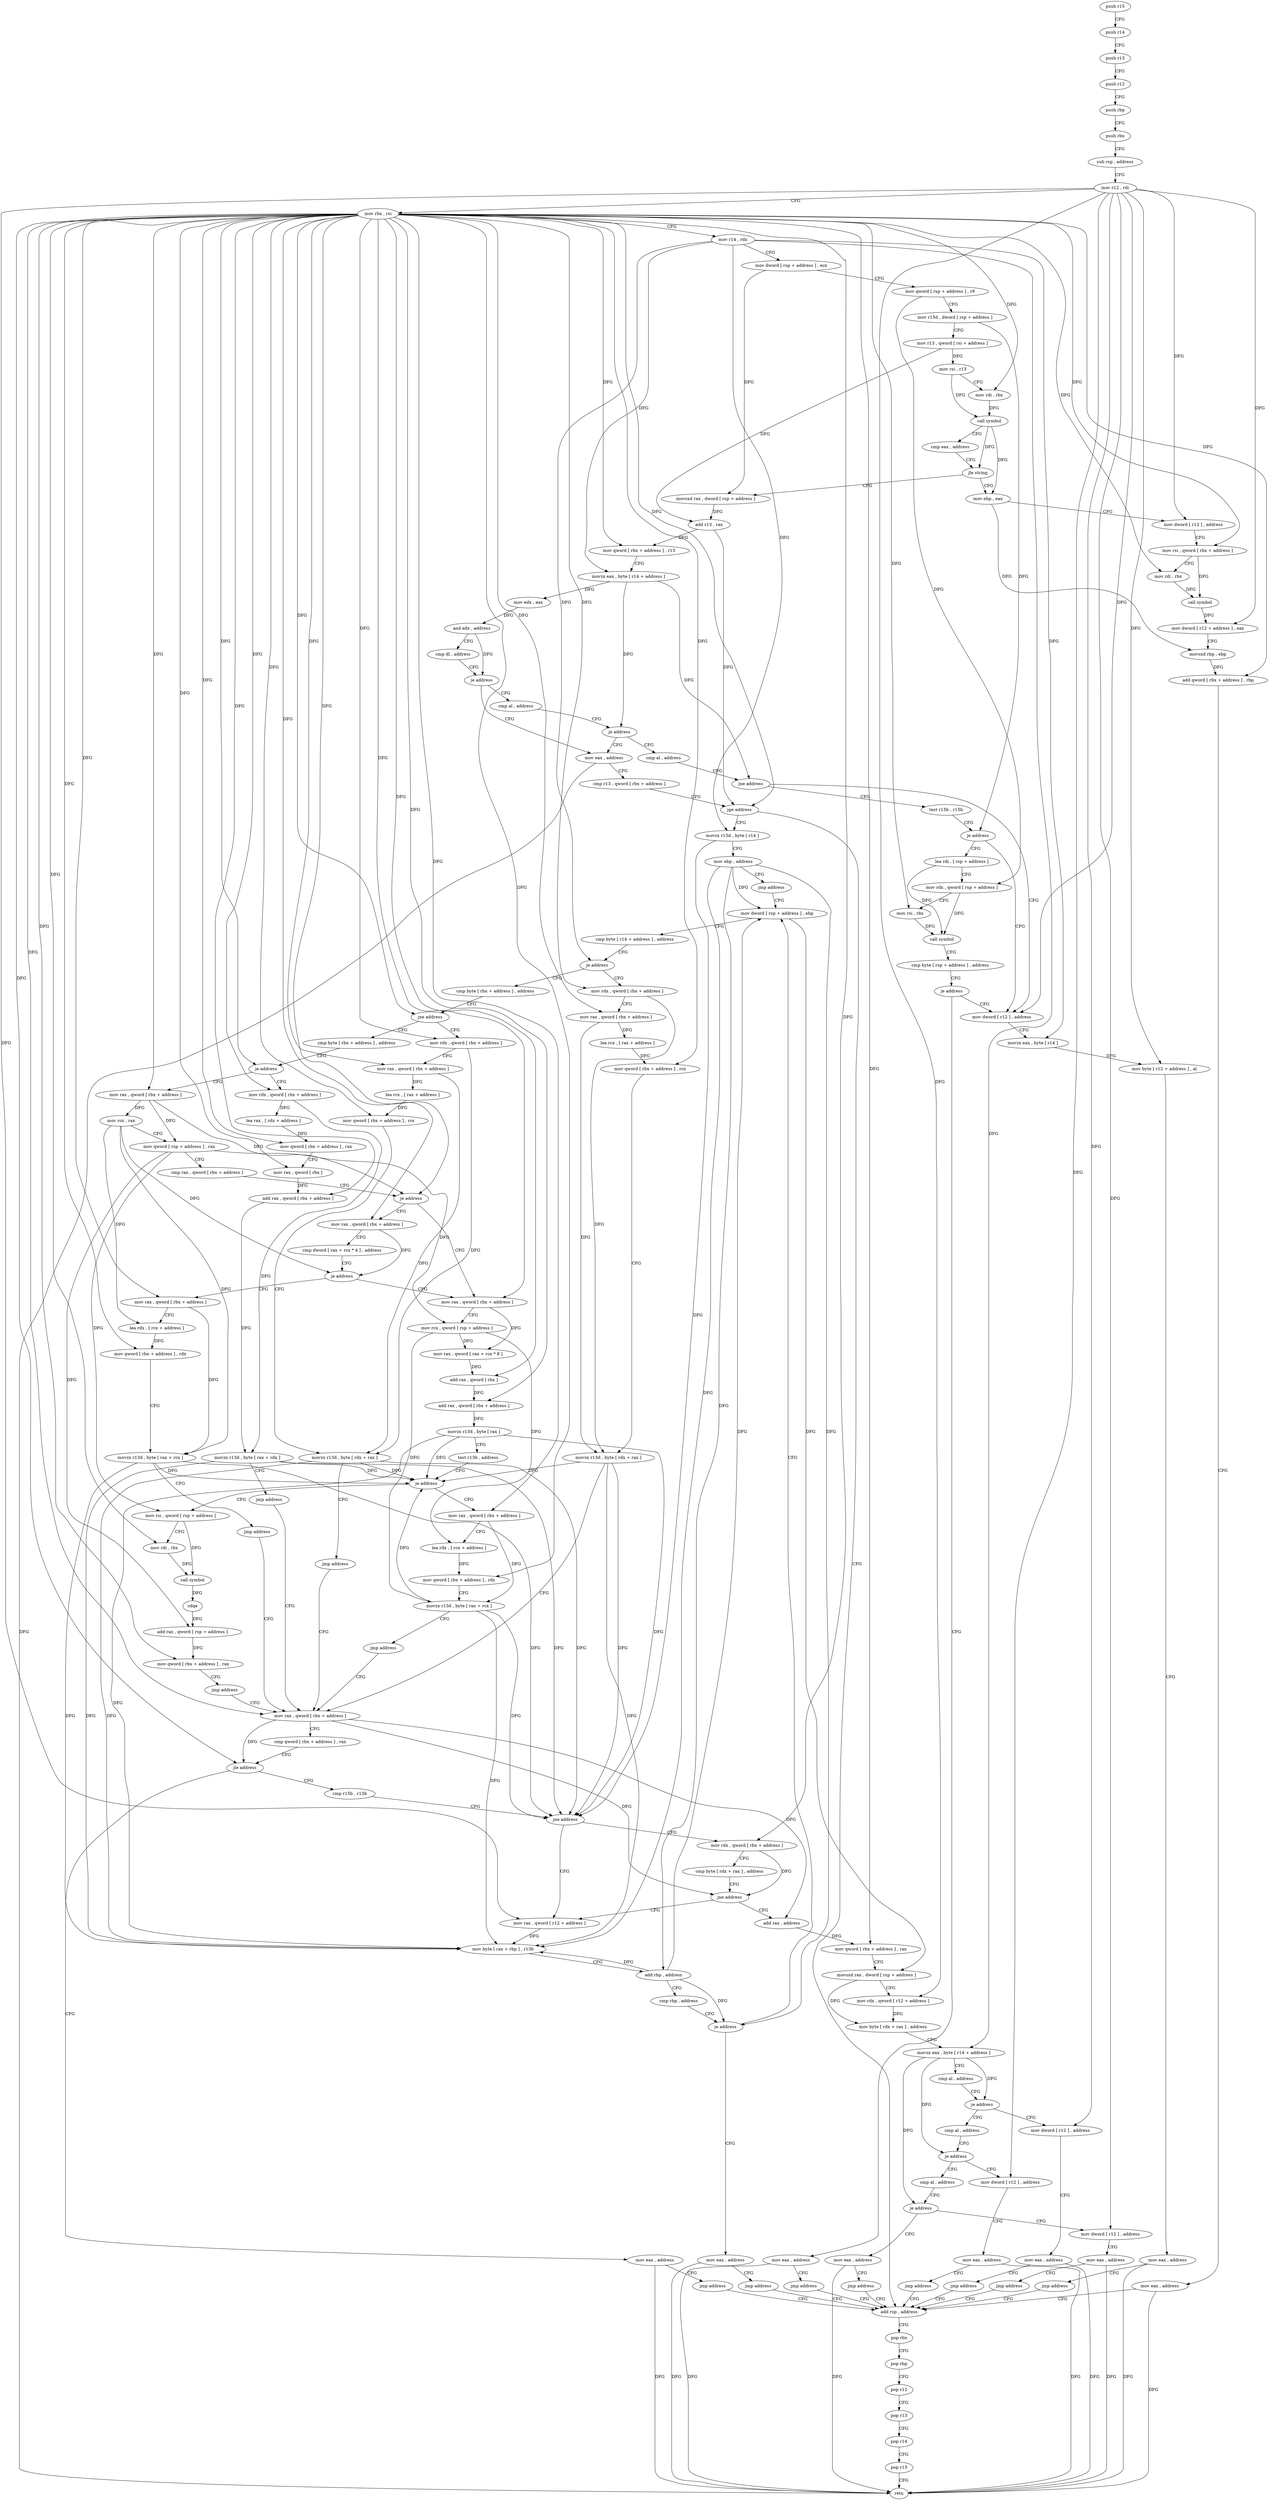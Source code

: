 digraph "func" {
"4232204" [label = "push r15" ]
"4232206" [label = "push r14" ]
"4232208" [label = "push r13" ]
"4232210" [label = "push r12" ]
"4232212" [label = "push rbp" ]
"4232213" [label = "push rbx" ]
"4232214" [label = "sub rsp , address" ]
"4232218" [label = "mov r12 , rdi" ]
"4232221" [label = "mov rbx , rsi" ]
"4232224" [label = "mov r14 , rdx" ]
"4232227" [label = "mov dword [ rsp + address ] , ecx" ]
"4232231" [label = "mov qword [ rsp + address ] , r9" ]
"4232236" [label = "mov r15d , dword [ rsp + address ]" ]
"4232241" [label = "mov r13 , qword [ rsi + address ]" ]
"4232245" [label = "mov rsi , r13" ]
"4232248" [label = "mov rdi , rbx" ]
"4232251" [label = "call symbol" ]
"4232256" [label = "cmp eax , address" ]
"4232259" [label = "jle string" ]
"4232315" [label = "movsxd rax , dword [ rsp + address ]" ]
"4232261" [label = "mov ebp , eax" ]
"4232320" [label = "add r13 , rax" ]
"4232323" [label = "mov qword [ rbx + address ] , r13" ]
"4232327" [label = "movzx eax , byte [ r14 + address ]" ]
"4232332" [label = "mov edx , eax" ]
"4232334" [label = "and edx , address" ]
"4232337" [label = "cmp dl , address" ]
"4232340" [label = "je address" ]
"4232383" [label = "mov eax , address" ]
"4232342" [label = "cmp al , address" ]
"4232263" [label = "mov dword [ r12 ] , address" ]
"4232271" [label = "mov rsi , qword [ rbx + address ]" ]
"4232275" [label = "mov rdi , rbx" ]
"4232278" [label = "call symbol" ]
"4232283" [label = "mov dword [ r12 + address ] , eax" ]
"4232288" [label = "movsxd rbp , ebp" ]
"4232291" [label = "add qword [ rbx + address ] , rbp" ]
"4232295" [label = "mov eax , address" ]
"4232300" [label = "add rsp , address" ]
"4232388" [label = "cmp r13 , qword [ rbx + address ]" ]
"4232392" [label = "jge address" ]
"4232394" [label = "movzx r15d , byte [ r14 ]" ]
"4232344" [label = "je address" ]
"4232346" [label = "cmp al , address" ]
"4232304" [label = "pop rbx" ]
"4232305" [label = "pop rbp" ]
"4232306" [label = "pop r12" ]
"4232308" [label = "pop r13" ]
"4232310" [label = "pop r14" ]
"4232312" [label = "pop r15" ]
"4232314" [label = "retn" ]
"4232398" [label = "mov ebp , address" ]
"4232403" [label = "jmp address" ]
"4232626" [label = "mov dword [ rsp + address ] , ebp" ]
"4232348" [label = "jne address" ]
"4232359" [label = "mov dword [ r12 ] , address" ]
"4232350" [label = "test r15b , r15b" ]
"4232630" [label = "cmp byte [ r14 + address ] , address" ]
"4232635" [label = "je address" ]
"4232408" [label = "cmp byte [ rbx + address ] , address" ]
"4232641" [label = "mov rdx , qword [ rbx + address ]" ]
"4232367" [label = "movzx eax , byte [ r14 ]" ]
"4232371" [label = "mov byte [ r12 + address ] , al" ]
"4232376" [label = "mov eax , address" ]
"4232381" [label = "jmp address" ]
"4232353" [label = "je address" ]
"4232794" [label = "lea rdi , [ rsp + address ]" ]
"4232415" [label = "jne address" ]
"4232443" [label = "cmp byte [ rbx + address ] , address" ]
"4232417" [label = "mov rdx , qword [ rbx + address ]" ]
"4232645" [label = "mov rax , qword [ rbx + address ]" ]
"4232649" [label = "lea rcx , [ rax + address ]" ]
"4232653" [label = "mov qword [ rbx + address ] , rcx" ]
"4232657" [label = "movzx r13d , byte [ rdx + rax ]" ]
"4232662" [label = "mov rax , qword [ rbx + address ]" ]
"4232799" [label = "mov rdx , qword [ rsp + address ]" ]
"4232804" [label = "mov rsi , rbx" ]
"4232807" [label = "call symbol" ]
"4232812" [label = "cmp byte [ rsp + address ] , address" ]
"4232817" [label = "je address" ]
"4232823" [label = "mov eax , address" ]
"4232450" [label = "je address" ]
"4232577" [label = "mov rdx , qword [ rbx + address ]" ]
"4232452" [label = "mov rax , qword [ rbx + address ]" ]
"4232421" [label = "mov rax , qword [ rbx + address ]" ]
"4232425" [label = "lea rcx , [ rax + address ]" ]
"4232429" [label = "mov qword [ rbx + address ] , rcx" ]
"4232433" [label = "movzx r13d , byte [ rdx + rax ]" ]
"4232438" [label = "jmp address" ]
"4232833" [label = "mov eax , address" ]
"4232838" [label = "jmp address" ]
"4232676" [label = "cmp r15b , r13b" ]
"4232679" [label = "jne address" ]
"4232603" [label = "mov rax , qword [ r12 + address ]" ]
"4232681" [label = "mov rdx , qword [ rbx + address ]" ]
"4232828" [label = "jmp address" ]
"4232581" [label = "lea rax , [ rdx + address ]" ]
"4232585" [label = "mov qword [ rbx + address ] , rax" ]
"4232589" [label = "mov rax , qword [ rbx ]" ]
"4232592" [label = "add rax , qword [ rbx + address ]" ]
"4232596" [label = "movzx r13d , byte [ rax + rdx ]" ]
"4232601" [label = "jmp address" ]
"4232456" [label = "mov rcx , rax" ]
"4232459" [label = "mov qword [ rsp + address ] , rax" ]
"4232464" [label = "cmp rax , qword [ rbx + address ]" ]
"4232468" [label = "je address" ]
"4232480" [label = "mov rax , qword [ rbx + address ]" ]
"4232470" [label = "mov rax , qword [ rbx + address ]" ]
"4232666" [label = "cmp qword [ rbx + address ] , rax" ]
"4232670" [label = "jle address" ]
"4232608" [label = "mov byte [ rax + rbp ] , r13b" ]
"4232612" [label = "add rbp , address" ]
"4232616" [label = "cmp rbp , address" ]
"4232620" [label = "je address" ]
"4232843" [label = "mov eax , address" ]
"4232685" [label = "cmp byte [ rdx + rax ] , address" ]
"4232689" [label = "jne address" ]
"4232691" [label = "add rax , address" ]
"4232484" [label = "mov rcx , qword [ rsp + address ]" ]
"4232489" [label = "mov rax , qword [ rax + rcx * 8 ]" ]
"4232493" [label = "add rax , qword [ rbx ]" ]
"4232496" [label = "add rax , qword [ rbx + address ]" ]
"4232500" [label = "movzx r13d , byte [ rax ]" ]
"4232504" [label = "test r13b , address" ]
"4232508" [label = "je address" ]
"4232551" [label = "mov rsi , qword [ rsp + address ]" ]
"4232510" [label = "mov rax , qword [ rbx + address ]" ]
"4232474" [label = "cmp dword [ rax + rcx * 4 ] , address" ]
"4232478" [label = "je address" ]
"4232532" [label = "mov rax , qword [ rbx + address ]" ]
"4232848" [label = "jmp address" ]
"4232695" [label = "mov qword [ rbx + address ] , rax" ]
"4232699" [label = "movsxd rax , dword [ rsp + address ]" ]
"4232704" [label = "mov rdx , qword [ r12 + address ]" ]
"4232709" [label = "mov byte [ rdx + rax ] , address" ]
"4232713" [label = "movzx eax , byte [ r14 + address ]" ]
"4232718" [label = "cmp al , address" ]
"4232720" [label = "je address" ]
"4232758" [label = "mov dword [ r12 ] , address" ]
"4232722" [label = "cmp al , address" ]
"4232556" [label = "mov rdi , rbx" ]
"4232559" [label = "call symbol" ]
"4232564" [label = "cdqe" ]
"4232566" [label = "add rax , qword [ rsp + address ]" ]
"4232571" [label = "mov qword [ rbx + address ] , rax" ]
"4232575" [label = "jmp address" ]
"4232514" [label = "lea rdx , [ rcx + address ]" ]
"4232518" [label = "mov qword [ rbx + address ] , rdx" ]
"4232522" [label = "movzx r13d , byte [ rax + rcx ]" ]
"4232527" [label = "jmp address" ]
"4232536" [label = "lea rdx , [ rcx + address ]" ]
"4232540" [label = "mov qword [ rbx + address ] , rdx" ]
"4232544" [label = "movzx r13d , byte [ rax + rcx ]" ]
"4232549" [label = "jmp address" ]
"4232766" [label = "mov eax , address" ]
"4232771" [label = "jmp address" ]
"4232724" [label = "je address" ]
"4232776" [label = "mov dword [ r12 ] , address" ]
"4232726" [label = "cmp al , address" ]
"4232784" [label = "mov eax , address" ]
"4232789" [label = "jmp address" ]
"4232728" [label = "je address" ]
"4232740" [label = "mov dword [ r12 ] , address" ]
"4232730" [label = "mov eax , address" ]
"4232748" [label = "mov eax , address" ]
"4232753" [label = "jmp address" ]
"4232735" [label = "jmp address" ]
"4232204" -> "4232206" [ label = "CFG" ]
"4232206" -> "4232208" [ label = "CFG" ]
"4232208" -> "4232210" [ label = "CFG" ]
"4232210" -> "4232212" [ label = "CFG" ]
"4232212" -> "4232213" [ label = "CFG" ]
"4232213" -> "4232214" [ label = "CFG" ]
"4232214" -> "4232218" [ label = "CFG" ]
"4232218" -> "4232221" [ label = "CFG" ]
"4232218" -> "4232263" [ label = "DFG" ]
"4232218" -> "4232283" [ label = "DFG" ]
"4232218" -> "4232359" [ label = "DFG" ]
"4232218" -> "4232371" [ label = "DFG" ]
"4232218" -> "4232603" [ label = "DFG" ]
"4232218" -> "4232704" [ label = "DFG" ]
"4232218" -> "4232758" [ label = "DFG" ]
"4232218" -> "4232776" [ label = "DFG" ]
"4232218" -> "4232740" [ label = "DFG" ]
"4232221" -> "4232224" [ label = "CFG" ]
"4232221" -> "4232248" [ label = "DFG" ]
"4232221" -> "4232323" [ label = "DFG" ]
"4232221" -> "4232271" [ label = "DFG" ]
"4232221" -> "4232275" [ label = "DFG" ]
"4232221" -> "4232291" [ label = "DFG" ]
"4232221" -> "4232392" [ label = "DFG" ]
"4232221" -> "4232415" [ label = "DFG" ]
"4232221" -> "4232641" [ label = "DFG" ]
"4232221" -> "4232645" [ label = "DFG" ]
"4232221" -> "4232653" [ label = "DFG" ]
"4232221" -> "4232804" [ label = "DFG" ]
"4232221" -> "4232450" [ label = "DFG" ]
"4232221" -> "4232417" [ label = "DFG" ]
"4232221" -> "4232421" [ label = "DFG" ]
"4232221" -> "4232429" [ label = "DFG" ]
"4232221" -> "4232662" [ label = "DFG" ]
"4232221" -> "4232670" [ label = "DFG" ]
"4232221" -> "4232577" [ label = "DFG" ]
"4232221" -> "4232585" [ label = "DFG" ]
"4232221" -> "4232589" [ label = "DFG" ]
"4232221" -> "4232592" [ label = "DFG" ]
"4232221" -> "4232452" [ label = "DFG" ]
"4232221" -> "4232468" [ label = "DFG" ]
"4232221" -> "4232480" [ label = "DFG" ]
"4232221" -> "4232493" [ label = "DFG" ]
"4232221" -> "4232496" [ label = "DFG" ]
"4232221" -> "4232470" [ label = "DFG" ]
"4232221" -> "4232681" [ label = "DFG" ]
"4232221" -> "4232556" [ label = "DFG" ]
"4232221" -> "4232571" [ label = "DFG" ]
"4232221" -> "4232510" [ label = "DFG" ]
"4232221" -> "4232518" [ label = "DFG" ]
"4232221" -> "4232532" [ label = "DFG" ]
"4232221" -> "4232540" [ label = "DFG" ]
"4232221" -> "4232695" [ label = "DFG" ]
"4232224" -> "4232227" [ label = "CFG" ]
"4232224" -> "4232327" [ label = "DFG" ]
"4232224" -> "4232394" [ label = "DFG" ]
"4232224" -> "4232635" [ label = "DFG" ]
"4232224" -> "4232367" [ label = "DFG" ]
"4232224" -> "4232713" [ label = "DFG" ]
"4232227" -> "4232231" [ label = "CFG" ]
"4232227" -> "4232315" [ label = "DFG" ]
"4232231" -> "4232236" [ label = "CFG" ]
"4232231" -> "4232799" [ label = "DFG" ]
"4232236" -> "4232241" [ label = "CFG" ]
"4232236" -> "4232353" [ label = "DFG" ]
"4232241" -> "4232245" [ label = "DFG" ]
"4232241" -> "4232320" [ label = "DFG" ]
"4232245" -> "4232248" [ label = "CFG" ]
"4232245" -> "4232251" [ label = "DFG" ]
"4232248" -> "4232251" [ label = "DFG" ]
"4232251" -> "4232256" [ label = "CFG" ]
"4232251" -> "4232259" [ label = "DFG" ]
"4232251" -> "4232261" [ label = "DFG" ]
"4232256" -> "4232259" [ label = "CFG" ]
"4232259" -> "4232315" [ label = "CFG" ]
"4232259" -> "4232261" [ label = "CFG" ]
"4232315" -> "4232320" [ label = "DFG" ]
"4232261" -> "4232263" [ label = "CFG" ]
"4232261" -> "4232288" [ label = "DFG" ]
"4232320" -> "4232323" [ label = "DFG" ]
"4232320" -> "4232392" [ label = "DFG" ]
"4232323" -> "4232327" [ label = "CFG" ]
"4232327" -> "4232332" [ label = "DFG" ]
"4232327" -> "4232344" [ label = "DFG" ]
"4232327" -> "4232348" [ label = "DFG" ]
"4232332" -> "4232334" [ label = "DFG" ]
"4232334" -> "4232337" [ label = "CFG" ]
"4232334" -> "4232340" [ label = "DFG" ]
"4232337" -> "4232340" [ label = "CFG" ]
"4232340" -> "4232383" [ label = "CFG" ]
"4232340" -> "4232342" [ label = "CFG" ]
"4232383" -> "4232388" [ label = "CFG" ]
"4232383" -> "4232314" [ label = "DFG" ]
"4232342" -> "4232344" [ label = "CFG" ]
"4232263" -> "4232271" [ label = "CFG" ]
"4232271" -> "4232275" [ label = "CFG" ]
"4232271" -> "4232278" [ label = "DFG" ]
"4232275" -> "4232278" [ label = "DFG" ]
"4232278" -> "4232283" [ label = "DFG" ]
"4232283" -> "4232288" [ label = "CFG" ]
"4232288" -> "4232291" [ label = "DFG" ]
"4232291" -> "4232295" [ label = "CFG" ]
"4232295" -> "4232300" [ label = "CFG" ]
"4232295" -> "4232314" [ label = "DFG" ]
"4232300" -> "4232304" [ label = "CFG" ]
"4232388" -> "4232392" [ label = "CFG" ]
"4232392" -> "4232300" [ label = "CFG" ]
"4232392" -> "4232394" [ label = "CFG" ]
"4232394" -> "4232398" [ label = "CFG" ]
"4232394" -> "4232679" [ label = "DFG" ]
"4232344" -> "4232383" [ label = "CFG" ]
"4232344" -> "4232346" [ label = "CFG" ]
"4232346" -> "4232348" [ label = "CFG" ]
"4232304" -> "4232305" [ label = "CFG" ]
"4232305" -> "4232306" [ label = "CFG" ]
"4232306" -> "4232308" [ label = "CFG" ]
"4232308" -> "4232310" [ label = "CFG" ]
"4232310" -> "4232312" [ label = "CFG" ]
"4232312" -> "4232314" [ label = "CFG" ]
"4232398" -> "4232403" [ label = "CFG" ]
"4232398" -> "4232626" [ label = "DFG" ]
"4232398" -> "4232608" [ label = "DFG" ]
"4232398" -> "4232612" [ label = "DFG" ]
"4232398" -> "4232620" [ label = "DFG" ]
"4232403" -> "4232626" [ label = "CFG" ]
"4232626" -> "4232630" [ label = "CFG" ]
"4232626" -> "4232699" [ label = "DFG" ]
"4232348" -> "4232359" [ label = "CFG" ]
"4232348" -> "4232350" [ label = "CFG" ]
"4232359" -> "4232367" [ label = "CFG" ]
"4232350" -> "4232353" [ label = "CFG" ]
"4232630" -> "4232635" [ label = "CFG" ]
"4232635" -> "4232408" [ label = "CFG" ]
"4232635" -> "4232641" [ label = "CFG" ]
"4232408" -> "4232415" [ label = "CFG" ]
"4232641" -> "4232645" [ label = "CFG" ]
"4232641" -> "4232657" [ label = "DFG" ]
"4232367" -> "4232371" [ label = "DFG" ]
"4232371" -> "4232376" [ label = "CFG" ]
"4232376" -> "4232381" [ label = "CFG" ]
"4232376" -> "4232314" [ label = "DFG" ]
"4232381" -> "4232300" [ label = "CFG" ]
"4232353" -> "4232794" [ label = "CFG" ]
"4232353" -> "4232359" [ label = "CFG" ]
"4232794" -> "4232799" [ label = "CFG" ]
"4232794" -> "4232807" [ label = "DFG" ]
"4232415" -> "4232443" [ label = "CFG" ]
"4232415" -> "4232417" [ label = "CFG" ]
"4232443" -> "4232450" [ label = "CFG" ]
"4232417" -> "4232421" [ label = "CFG" ]
"4232417" -> "4232433" [ label = "DFG" ]
"4232645" -> "4232649" [ label = "DFG" ]
"4232645" -> "4232657" [ label = "DFG" ]
"4232649" -> "4232653" [ label = "DFG" ]
"4232653" -> "4232657" [ label = "CFG" ]
"4232657" -> "4232662" [ label = "CFG" ]
"4232657" -> "4232679" [ label = "DFG" ]
"4232657" -> "4232508" [ label = "DFG" ]
"4232657" -> "4232608" [ label = "DFG" ]
"4232662" -> "4232666" [ label = "CFG" ]
"4232662" -> "4232670" [ label = "DFG" ]
"4232662" -> "4232689" [ label = "DFG" ]
"4232662" -> "4232691" [ label = "DFG" ]
"4232799" -> "4232804" [ label = "CFG" ]
"4232799" -> "4232807" [ label = "DFG" ]
"4232804" -> "4232807" [ label = "DFG" ]
"4232807" -> "4232812" [ label = "CFG" ]
"4232812" -> "4232817" [ label = "CFG" ]
"4232817" -> "4232359" [ label = "CFG" ]
"4232817" -> "4232823" [ label = "CFG" ]
"4232823" -> "4232828" [ label = "CFG" ]
"4232823" -> "4232314" [ label = "DFG" ]
"4232450" -> "4232577" [ label = "CFG" ]
"4232450" -> "4232452" [ label = "CFG" ]
"4232577" -> "4232581" [ label = "DFG" ]
"4232577" -> "4232596" [ label = "DFG" ]
"4232452" -> "4232456" [ label = "DFG" ]
"4232452" -> "4232459" [ label = "DFG" ]
"4232452" -> "4232468" [ label = "DFG" ]
"4232421" -> "4232425" [ label = "DFG" ]
"4232421" -> "4232433" [ label = "DFG" ]
"4232425" -> "4232429" [ label = "DFG" ]
"4232429" -> "4232433" [ label = "CFG" ]
"4232433" -> "4232438" [ label = "CFG" ]
"4232433" -> "4232679" [ label = "DFG" ]
"4232433" -> "4232508" [ label = "DFG" ]
"4232433" -> "4232608" [ label = "DFG" ]
"4232438" -> "4232662" [ label = "CFG" ]
"4232833" -> "4232838" [ label = "CFG" ]
"4232833" -> "4232314" [ label = "DFG" ]
"4232838" -> "4232300" [ label = "CFG" ]
"4232676" -> "4232679" [ label = "CFG" ]
"4232679" -> "4232603" [ label = "CFG" ]
"4232679" -> "4232681" [ label = "CFG" ]
"4232603" -> "4232608" [ label = "DFG" ]
"4232681" -> "4232685" [ label = "CFG" ]
"4232681" -> "4232689" [ label = "DFG" ]
"4232828" -> "4232300" [ label = "CFG" ]
"4232581" -> "4232585" [ label = "DFG" ]
"4232585" -> "4232589" [ label = "CFG" ]
"4232589" -> "4232592" [ label = "DFG" ]
"4232592" -> "4232596" [ label = "DFG" ]
"4232596" -> "4232601" [ label = "CFG" ]
"4232596" -> "4232679" [ label = "DFG" ]
"4232596" -> "4232508" [ label = "DFG" ]
"4232596" -> "4232608" [ label = "DFG" ]
"4232601" -> "4232662" [ label = "CFG" ]
"4232456" -> "4232459" [ label = "CFG" ]
"4232456" -> "4232478" [ label = "DFG" ]
"4232456" -> "4232536" [ label = "DFG" ]
"4232456" -> "4232544" [ label = "DFG" ]
"4232459" -> "4232464" [ label = "CFG" ]
"4232459" -> "4232484" [ label = "DFG" ]
"4232459" -> "4232551" [ label = "DFG" ]
"4232459" -> "4232566" [ label = "DFG" ]
"4232464" -> "4232468" [ label = "CFG" ]
"4232468" -> "4232480" [ label = "CFG" ]
"4232468" -> "4232470" [ label = "CFG" ]
"4232480" -> "4232484" [ label = "CFG" ]
"4232480" -> "4232489" [ label = "DFG" ]
"4232470" -> "4232474" [ label = "CFG" ]
"4232470" -> "4232478" [ label = "DFG" ]
"4232666" -> "4232670" [ label = "CFG" ]
"4232670" -> "4232833" [ label = "CFG" ]
"4232670" -> "4232676" [ label = "CFG" ]
"4232608" -> "4232612" [ label = "CFG" ]
"4232612" -> "4232616" [ label = "CFG" ]
"4232612" -> "4232626" [ label = "DFG" ]
"4232612" -> "4232608" [ label = "DFG" ]
"4232612" -> "4232620" [ label = "DFG" ]
"4232616" -> "4232620" [ label = "CFG" ]
"4232620" -> "4232843" [ label = "CFG" ]
"4232620" -> "4232626" [ label = "CFG" ]
"4232843" -> "4232848" [ label = "CFG" ]
"4232843" -> "4232314" [ label = "DFG" ]
"4232685" -> "4232689" [ label = "CFG" ]
"4232689" -> "4232603" [ label = "CFG" ]
"4232689" -> "4232691" [ label = "CFG" ]
"4232691" -> "4232695" [ label = "DFG" ]
"4232484" -> "4232489" [ label = "DFG" ]
"4232484" -> "4232514" [ label = "DFG" ]
"4232484" -> "4232522" [ label = "DFG" ]
"4232489" -> "4232493" [ label = "DFG" ]
"4232493" -> "4232496" [ label = "DFG" ]
"4232496" -> "4232500" [ label = "DFG" ]
"4232500" -> "4232504" [ label = "CFG" ]
"4232500" -> "4232679" [ label = "DFG" ]
"4232500" -> "4232508" [ label = "DFG" ]
"4232500" -> "4232608" [ label = "DFG" ]
"4232504" -> "4232508" [ label = "CFG" ]
"4232508" -> "4232551" [ label = "CFG" ]
"4232508" -> "4232510" [ label = "CFG" ]
"4232551" -> "4232556" [ label = "CFG" ]
"4232551" -> "4232559" [ label = "DFG" ]
"4232510" -> "4232514" [ label = "CFG" ]
"4232510" -> "4232522" [ label = "DFG" ]
"4232474" -> "4232478" [ label = "CFG" ]
"4232478" -> "4232532" [ label = "CFG" ]
"4232478" -> "4232480" [ label = "CFG" ]
"4232532" -> "4232536" [ label = "CFG" ]
"4232532" -> "4232544" [ label = "DFG" ]
"4232848" -> "4232300" [ label = "CFG" ]
"4232695" -> "4232699" [ label = "CFG" ]
"4232699" -> "4232704" [ label = "CFG" ]
"4232699" -> "4232709" [ label = "DFG" ]
"4232704" -> "4232709" [ label = "DFG" ]
"4232709" -> "4232713" [ label = "CFG" ]
"4232713" -> "4232718" [ label = "CFG" ]
"4232713" -> "4232720" [ label = "DFG" ]
"4232713" -> "4232724" [ label = "DFG" ]
"4232713" -> "4232728" [ label = "DFG" ]
"4232718" -> "4232720" [ label = "CFG" ]
"4232720" -> "4232758" [ label = "CFG" ]
"4232720" -> "4232722" [ label = "CFG" ]
"4232758" -> "4232766" [ label = "CFG" ]
"4232722" -> "4232724" [ label = "CFG" ]
"4232556" -> "4232559" [ label = "DFG" ]
"4232559" -> "4232564" [ label = "DFG" ]
"4232564" -> "4232566" [ label = "DFG" ]
"4232566" -> "4232571" [ label = "DFG" ]
"4232571" -> "4232575" [ label = "CFG" ]
"4232575" -> "4232662" [ label = "CFG" ]
"4232514" -> "4232518" [ label = "DFG" ]
"4232518" -> "4232522" [ label = "CFG" ]
"4232522" -> "4232527" [ label = "CFG" ]
"4232522" -> "4232679" [ label = "DFG" ]
"4232522" -> "4232508" [ label = "DFG" ]
"4232522" -> "4232608" [ label = "DFG" ]
"4232527" -> "4232662" [ label = "CFG" ]
"4232536" -> "4232540" [ label = "DFG" ]
"4232540" -> "4232544" [ label = "CFG" ]
"4232544" -> "4232549" [ label = "CFG" ]
"4232544" -> "4232679" [ label = "DFG" ]
"4232544" -> "4232508" [ label = "DFG" ]
"4232544" -> "4232608" [ label = "DFG" ]
"4232549" -> "4232662" [ label = "CFG" ]
"4232766" -> "4232771" [ label = "CFG" ]
"4232766" -> "4232314" [ label = "DFG" ]
"4232771" -> "4232300" [ label = "CFG" ]
"4232724" -> "4232776" [ label = "CFG" ]
"4232724" -> "4232726" [ label = "CFG" ]
"4232776" -> "4232784" [ label = "CFG" ]
"4232726" -> "4232728" [ label = "CFG" ]
"4232784" -> "4232789" [ label = "CFG" ]
"4232784" -> "4232314" [ label = "DFG" ]
"4232789" -> "4232300" [ label = "CFG" ]
"4232728" -> "4232740" [ label = "CFG" ]
"4232728" -> "4232730" [ label = "CFG" ]
"4232740" -> "4232748" [ label = "CFG" ]
"4232730" -> "4232735" [ label = "CFG" ]
"4232730" -> "4232314" [ label = "DFG" ]
"4232748" -> "4232753" [ label = "CFG" ]
"4232748" -> "4232314" [ label = "DFG" ]
"4232753" -> "4232300" [ label = "CFG" ]
"4232735" -> "4232300" [ label = "CFG" ]
}
